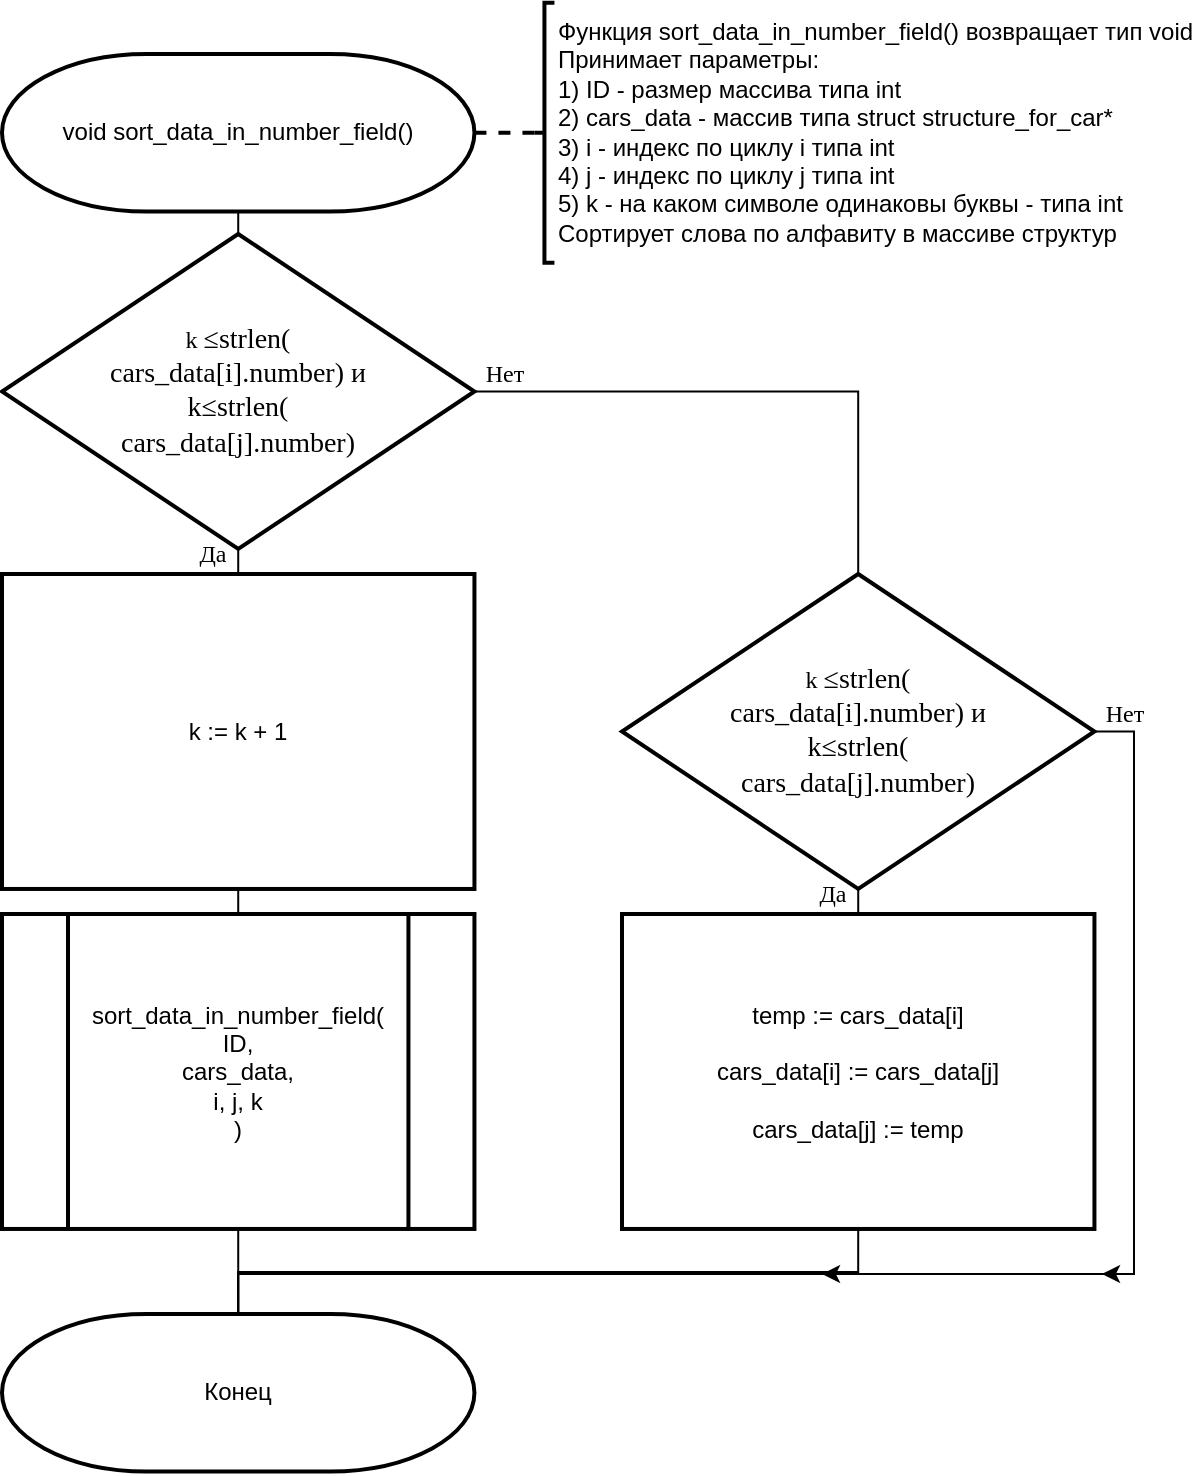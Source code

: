 <mxfile version="13.0.3" type="device"><diagram id="KjOwdeIBwYqVsY41RJkW" name="Страница 1"><mxGraphModel dx="852" dy="494" grid="1" gridSize="10" guides="1" tooltips="1" connect="1" arrows="1" fold="1" page="1" pageScale="1" pageWidth="827" pageHeight="1169" math="0" shadow="0"><root><mxCell id="0"/><mxCell id="1" parent="0"/><mxCell id="ayZMO9KJr8_Db7cQIRfQ-8" style="edgeStyle=orthogonalEdgeStyle;rounded=0;orthogonalLoop=1;jettySize=auto;html=1;exitX=0.5;exitY=1;exitDx=0;exitDy=0;exitPerimeter=0;entryX=0.5;entryY=0;entryDx=0;entryDy=0;entryPerimeter=0;endArrow=none;endFill=0;" parent="1" source="ayZMO9KJr8_Db7cQIRfQ-1" target="ayZMO9KJr8_Db7cQIRfQ-2" edge="1"><mxGeometry relative="1" as="geometry"/></mxCell><mxCell id="ayZMO9KJr8_Db7cQIRfQ-1" value="void sort_data_in_number_field()" style="strokeWidth=2;html=1;shape=mxgraph.flowchart.terminator;whiteSpace=wrap;" parent="1" vertex="1"><mxGeometry x="80" y="150" width="236.22" height="78.74" as="geometry"/></mxCell><mxCell id="ayZMO9KJr8_Db7cQIRfQ-9" style="edgeStyle=orthogonalEdgeStyle;rounded=0;orthogonalLoop=1;jettySize=auto;html=1;exitX=0.5;exitY=1;exitDx=0;exitDy=0;exitPerimeter=0;entryX=0.5;entryY=0;entryDx=0;entryDy=0;endArrow=none;endFill=0;" parent="1" source="ayZMO9KJr8_Db7cQIRfQ-2" target="ayZMO9KJr8_Db7cQIRfQ-3" edge="1"><mxGeometry relative="1" as="geometry"/></mxCell><mxCell id="i7g_c77ZgV-ymHloNJz0-2" style="edgeStyle=orthogonalEdgeStyle;rounded=0;orthogonalLoop=1;jettySize=auto;html=1;exitX=1;exitY=0.5;exitDx=0;exitDy=0;exitPerimeter=0;entryX=0.5;entryY=0;entryDx=0;entryDy=0;entryPerimeter=0;endArrow=none;endFill=0;" parent="1" source="ayZMO9KJr8_Db7cQIRfQ-2" target="i7g_c77ZgV-ymHloNJz0-1" edge="1"><mxGeometry relative="1" as="geometry"/></mxCell><mxCell id="ayZMO9KJr8_Db7cQIRfQ-2" value="&lt;font face=&quot;Times New Roman&quot;&gt;k&amp;nbsp;&lt;span style=&quot;font-size: 14px ; text-align: left ; background-color: rgb(255 , 255 , 255)&quot;&gt;≤strlen(&lt;br&gt;cars_data[i].number) и&lt;br&gt;k&lt;/span&gt;&lt;span style=&quot;font-size: 14px ; text-align: left ; background-color: rgb(255 , 255 , 255)&quot;&gt;≤strlen(&lt;br&gt;cars_data[j].number)&lt;/span&gt;&lt;/font&gt;&lt;span style=&quot;font-family: &amp;#34;arial&amp;#34; , sans-serif ; font-size: 14px ; text-align: left ; background-color: rgb(255 , 255 , 255)&quot;&gt;&lt;br&gt;&lt;/span&gt;" style="strokeWidth=2;html=1;shape=mxgraph.flowchart.decision;whiteSpace=wrap;" parent="1" vertex="1"><mxGeometry x="80" y="240" width="236.22" height="157.48" as="geometry"/></mxCell><mxCell id="ayZMO9KJr8_Db7cQIRfQ-10" style="edgeStyle=orthogonalEdgeStyle;rounded=0;orthogonalLoop=1;jettySize=auto;html=1;exitX=0.5;exitY=1;exitDx=0;exitDy=0;entryX=0.5;entryY=0;entryDx=0;entryDy=0;endArrow=none;endFill=0;" parent="1" source="ayZMO9KJr8_Db7cQIRfQ-3" target="ayZMO9KJr8_Db7cQIRfQ-4" edge="1"><mxGeometry relative="1" as="geometry"/></mxCell><mxCell id="ayZMO9KJr8_Db7cQIRfQ-3" value="k := k + 1" style="rounded=0;whiteSpace=wrap;html=1;absoluteArcSize=1;arcSize=14;strokeWidth=2;" parent="1" vertex="1"><mxGeometry x="80" y="410" width="236.22" height="157.48" as="geometry"/></mxCell><mxCell id="ayZMO9KJr8_Db7cQIRfQ-11" style="edgeStyle=orthogonalEdgeStyle;rounded=0;orthogonalLoop=1;jettySize=auto;html=1;exitX=0.5;exitY=1;exitDx=0;exitDy=0;entryX=0.5;entryY=0;entryDx=0;entryDy=0;entryPerimeter=0;endArrow=none;endFill=0;" parent="1" source="ayZMO9KJr8_Db7cQIRfQ-4" target="ayZMO9KJr8_Db7cQIRfQ-7" edge="1"><mxGeometry relative="1" as="geometry"/></mxCell><mxCell id="ayZMO9KJr8_Db7cQIRfQ-4" value="sort_data_in_number_field(&lt;br&gt;ID,&lt;br&gt;cars_data,&lt;br&gt;i, j, k&lt;br&gt;)" style="verticalLabelPosition=middle;verticalAlign=middle;html=1;shape=process;whiteSpace=wrap;rounded=0;size=0.14;arcSize=6;strokeWidth=2;labelPosition=center;align=center;" parent="1" vertex="1"><mxGeometry x="80" y="580" width="236.22" height="157.48" as="geometry"/></mxCell><mxCell id="i7g_c77ZgV-ymHloNJz0-4" style="edgeStyle=orthogonalEdgeStyle;rounded=0;orthogonalLoop=1;jettySize=auto;html=1;exitX=0.5;exitY=1;exitDx=0;exitDy=0;entryX=0.5;entryY=0;entryDx=0;entryDy=0;entryPerimeter=0;endArrow=none;endFill=0;" parent="1" source="ayZMO9KJr8_Db7cQIRfQ-5" target="ayZMO9KJr8_Db7cQIRfQ-7" edge="1"><mxGeometry relative="1" as="geometry"><Array as="points"><mxPoint x="508" y="759"/><mxPoint x="198" y="759"/></Array></mxGeometry></mxCell><mxCell id="ayZMO9KJr8_Db7cQIRfQ-5" value="temp := cars_data[i]&lt;br&gt;&lt;br&gt;cars_data[i] := cars_data[j]&lt;br&gt;&lt;br&gt;cars_data[j] := temp" style="rounded=0;whiteSpace=wrap;html=1;absoluteArcSize=1;arcSize=14;strokeWidth=2;" parent="1" vertex="1"><mxGeometry x="390" y="580" width="236.22" height="157.48" as="geometry"/></mxCell><mxCell id="ayZMO9KJr8_Db7cQIRfQ-7" value="Конец" style="strokeWidth=2;html=1;shape=mxgraph.flowchart.terminator;whiteSpace=wrap;" parent="1" vertex="1"><mxGeometry x="80" y="780" width="236.22" height="78.74" as="geometry"/></mxCell><mxCell id="ayZMO9KJr8_Db7cQIRfQ-14" value="&lt;font face=&quot;Times New Roman&quot;&gt;Нет&lt;/font&gt;" style="text;html=1;align=center;verticalAlign=middle;resizable=0;points=[];autosize=1;" parent="1" vertex="1"><mxGeometry x="316.22" y="300" width="30" height="20" as="geometry"/></mxCell><mxCell id="ayZMO9KJr8_Db7cQIRfQ-15" value="&lt;font face=&quot;Times New Roman&quot;&gt;Да&lt;/font&gt;" style="text;html=1;align=center;verticalAlign=middle;resizable=0;points=[];autosize=1;" parent="1" vertex="1"><mxGeometry x="170" y="390" width="30" height="20" as="geometry"/></mxCell><mxCell id="ayZMO9KJr8_Db7cQIRfQ-16" value="" style="endArrow=classic;html=1;" parent="1" edge="1"><mxGeometry width="50" height="50" relative="1" as="geometry"><mxPoint x="640" y="760" as="sourcePoint"/><mxPoint x="630" y="760" as="targetPoint"/></mxGeometry></mxCell><mxCell id="ayZMO9KJr8_Db7cQIRfQ-18" style="edgeStyle=orthogonalEdgeStyle;rounded=0;orthogonalLoop=1;jettySize=auto;html=1;exitX=0;exitY=0.5;exitDx=0;exitDy=0;exitPerimeter=0;entryX=1;entryY=0.5;entryDx=0;entryDy=0;entryPerimeter=0;endArrow=none;endFill=0;dashed=1;strokeWidth=2;" parent="1" source="ayZMO9KJr8_Db7cQIRfQ-17" target="ayZMO9KJr8_Db7cQIRfQ-1" edge="1"><mxGeometry relative="1" as="geometry"/></mxCell><mxCell id="ayZMO9KJr8_Db7cQIRfQ-17" value="Функция&amp;nbsp;&lt;span style=&quot;text-align: center&quot;&gt;sort_data_in_number_field() возвращает тип void&lt;br&gt;Принимает параметры:&lt;br&gt;1) ID - размер массива типа int&lt;br&gt;2) cars_data - массив типа struct structure_for_car*&lt;br&gt;3) i - индекс по циклу i типа int&lt;br&gt;&lt;/span&gt;&lt;span style=&quot;text-align: center&quot;&gt;4) j - индекс по циклу j типа int&lt;br&gt;&lt;/span&gt;&lt;span style=&quot;text-align: center&quot;&gt;5) k - на каком символе одинаковы буквы - типа int&lt;br&gt;&lt;/span&gt;&lt;span style=&quot;text-align: center&quot;&gt;Сортирует слова по алфавиту в массиве структур&lt;br&gt;&lt;/span&gt;" style="strokeWidth=2;html=1;shape=mxgraph.flowchart.annotation_2;align=left;labelPosition=right;pointerEvents=1;rounded=0;" parent="1" vertex="1"><mxGeometry x="346.22" y="124.37" width="10" height="130" as="geometry"/></mxCell><mxCell id="i7g_c77ZgV-ymHloNJz0-3" style="edgeStyle=orthogonalEdgeStyle;rounded=0;orthogonalLoop=1;jettySize=auto;html=1;exitX=0.5;exitY=1;exitDx=0;exitDy=0;exitPerimeter=0;entryX=0.5;entryY=0;entryDx=0;entryDy=0;endArrow=none;endFill=0;" parent="1" source="i7g_c77ZgV-ymHloNJz0-1" target="ayZMO9KJr8_Db7cQIRfQ-5" edge="1"><mxGeometry relative="1" as="geometry"/></mxCell><mxCell id="i7g_c77ZgV-ymHloNJz0-5" style="edgeStyle=orthogonalEdgeStyle;rounded=0;orthogonalLoop=1;jettySize=auto;html=1;exitX=1;exitY=0.5;exitDx=0;exitDy=0;exitPerimeter=0;entryX=0.5;entryY=0;entryDx=0;entryDy=0;entryPerimeter=0;endArrow=none;endFill=0;strokeWidth=1;" parent="1" source="i7g_c77ZgV-ymHloNJz0-1" target="ayZMO9KJr8_Db7cQIRfQ-7" edge="1"><mxGeometry relative="1" as="geometry"><Array as="points"><mxPoint x="646" y="489"/><mxPoint x="646" y="760"/><mxPoint x="198" y="760"/></Array></mxGeometry></mxCell><mxCell id="i7g_c77ZgV-ymHloNJz0-1" value="&lt;font face=&quot;Times New Roman&quot;&gt;k&amp;nbsp;&lt;span style=&quot;font-size: 14px ; text-align: left ; background-color: rgb(255 , 255 , 255)&quot;&gt;≤strlen(&lt;br&gt;cars_data[i].number) и&lt;br&gt;k&lt;/span&gt;&lt;span style=&quot;font-size: 14px ; text-align: left ; background-color: rgb(255 , 255 , 255)&quot;&gt;≤strlen(&lt;br&gt;cars_data[j].number)&lt;/span&gt;&lt;/font&gt;&lt;span style=&quot;font-family: &amp;#34;arial&amp;#34; , sans-serif ; font-size: 14px ; text-align: left ; background-color: rgb(255 , 255 , 255)&quot;&gt;&lt;br&gt;&lt;/span&gt;" style="strokeWidth=2;html=1;shape=mxgraph.flowchart.decision;whiteSpace=wrap;" parent="1" vertex="1"><mxGeometry x="390" y="410" width="236.22" height="157.48" as="geometry"/></mxCell><mxCell id="i7g_c77ZgV-ymHloNJz0-6" value="" style="endArrow=classic;html=1;" parent="1" edge="1"><mxGeometry width="50" height="50" relative="1" as="geometry"><mxPoint x="510" y="760" as="sourcePoint"/><mxPoint x="490" y="760" as="targetPoint"/></mxGeometry></mxCell><mxCell id="i7g_c77ZgV-ymHloNJz0-7" value="&lt;font face=&quot;Times New Roman&quot;&gt;Нет&lt;/font&gt;" style="text;html=1;align=center;verticalAlign=middle;resizable=0;points=[];autosize=1;" parent="1" vertex="1"><mxGeometry x="626.22" y="470" width="30" height="20" as="geometry"/></mxCell><mxCell id="i7g_c77ZgV-ymHloNJz0-8" value="&lt;font face=&quot;Times New Roman&quot;&gt;Да&lt;/font&gt;" style="text;html=1;align=center;verticalAlign=middle;resizable=0;points=[];autosize=1;" parent="1" vertex="1"><mxGeometry x="480" y="560" width="30" height="20" as="geometry"/></mxCell></root></mxGraphModel></diagram></mxfile>